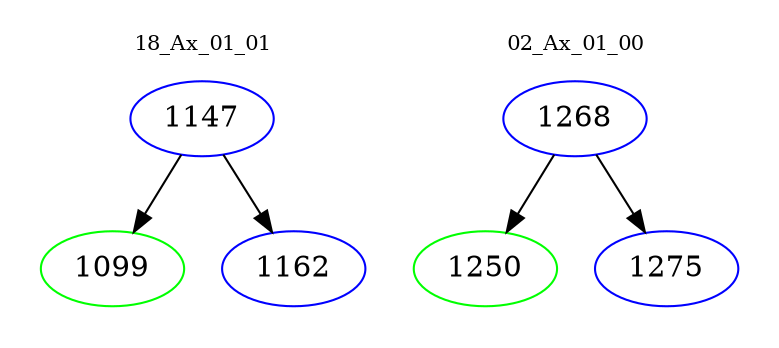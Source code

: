digraph{
subgraph cluster_0 {
color = white
label = "18_Ax_01_01";
fontsize=10;
T0_1147 [label="1147", color="blue"]
T0_1147 -> T0_1099 [color="black"]
T0_1099 [label="1099", color="green"]
T0_1147 -> T0_1162 [color="black"]
T0_1162 [label="1162", color="blue"]
}
subgraph cluster_1 {
color = white
label = "02_Ax_01_00";
fontsize=10;
T1_1268 [label="1268", color="blue"]
T1_1268 -> T1_1250 [color="black"]
T1_1250 [label="1250", color="green"]
T1_1268 -> T1_1275 [color="black"]
T1_1275 [label="1275", color="blue"]
}
}
